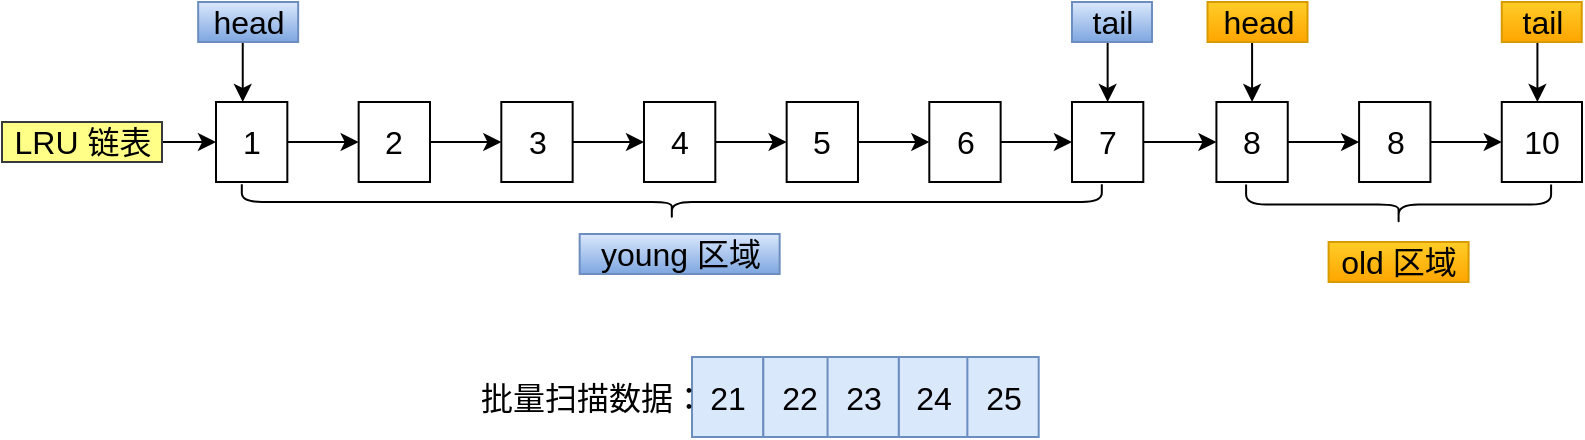 <mxfile version="17.2.1" type="github">
  <diagram id="0I4Yx42l0y2RoW9GGamC" name="Page-1">
    <mxGraphModel dx="1185" dy="475" grid="1" gridSize="10" guides="1" tooltips="1" connect="1" arrows="1" fold="1" page="1" pageScale="1" pageWidth="827" pageHeight="1169" math="0" shadow="0">
      <root>
        <mxCell id="0" />
        <mxCell id="1" parent="0" />
        <mxCell id="rhkpsvwqHkgdm5iYqyDg-1" value="1" style="rounded=0;whiteSpace=wrap;html=1;fontSize=16;" vertex="1" parent="1">
          <mxGeometry x="106.998" y="240" width="35.666" height="40" as="geometry" />
        </mxCell>
        <mxCell id="rhkpsvwqHkgdm5iYqyDg-2" value="" style="endArrow=classic;html=1;rounded=0;entryX=0;entryY=0;entryDx=0;entryDy=0;fontSize=16;" edge="1" parent="1">
          <mxGeometry width="50" height="50" relative="1" as="geometry">
            <mxPoint x="120.372" y="210" as="sourcePoint" />
            <mxPoint x="120.372" y="240" as="targetPoint" />
          </mxGeometry>
        </mxCell>
        <mxCell id="rhkpsvwqHkgdm5iYqyDg-3" value="head" style="text;html=1;align=center;verticalAlign=middle;resizable=0;points=[];autosize=1;strokeColor=#6c8ebf;fillColor=#dae8fc;fontSize=16;gradientColor=#7ea6e0;" vertex="1" parent="1">
          <mxGeometry x="98.081" y="190" width="50" height="20" as="geometry" />
        </mxCell>
        <mxCell id="rhkpsvwqHkgdm5iYqyDg-4" value="2" style="rounded=0;whiteSpace=wrap;html=1;fontSize=16;" vertex="1" parent="1">
          <mxGeometry x="178.33" y="240" width="35.666" height="40" as="geometry" />
        </mxCell>
        <mxCell id="rhkpsvwqHkgdm5iYqyDg-5" style="edgeStyle=orthogonalEdgeStyle;rounded=0;orthogonalLoop=1;jettySize=auto;html=1;entryX=0;entryY=0.5;entryDx=0;entryDy=0;fontSize=16;" edge="1" parent="1" source="rhkpsvwqHkgdm5iYqyDg-1" target="rhkpsvwqHkgdm5iYqyDg-4">
          <mxGeometry relative="1" as="geometry" />
        </mxCell>
        <mxCell id="rhkpsvwqHkgdm5iYqyDg-6" value="" style="shape=curlyBracket;whiteSpace=wrap;html=1;rounded=1;flipH=1;fontSize=16;rotation=90;" vertex="1" parent="1">
          <mxGeometry x="325.99" y="75" width="17.83" height="430" as="geometry" />
        </mxCell>
        <mxCell id="rhkpsvwqHkgdm5iYqyDg-7" value="young 区域" style="text;html=1;align=center;verticalAlign=middle;resizable=0;points=[];autosize=1;strokeColor=#6c8ebf;fillColor=#dae8fc;fontSize=16;gradientColor=#7ea6e0;" vertex="1" parent="1">
          <mxGeometry x="288.827" y="306" width="100" height="20" as="geometry" />
        </mxCell>
        <mxCell id="rhkpsvwqHkgdm5iYqyDg-8" value="old 区域" style="text;html=1;align=center;verticalAlign=middle;resizable=0;points=[];autosize=1;strokeColor=#d79b00;fillColor=#ffcd28;fontSize=16;gradientColor=#ffa500;" vertex="1" parent="1">
          <mxGeometry x="663.297" y="310" width="70" height="20" as="geometry" />
        </mxCell>
        <mxCell id="rhkpsvwqHkgdm5iYqyDg-9" style="edgeStyle=orthogonalEdgeStyle;rounded=0;orthogonalLoop=1;jettySize=auto;html=1;entryX=0;entryY=0.5;entryDx=0;entryDy=0;fontSize=16;" edge="1" parent="1" source="rhkpsvwqHkgdm5iYqyDg-10">
          <mxGeometry relative="1" as="geometry">
            <mxPoint x="320.993" y="260" as="targetPoint" />
          </mxGeometry>
        </mxCell>
        <mxCell id="rhkpsvwqHkgdm5iYqyDg-10" value="3" style="rounded=0;whiteSpace=wrap;html=1;fontSize=16;" vertex="1" parent="1">
          <mxGeometry x="249.661" y="240" width="35.666" height="40" as="geometry" />
        </mxCell>
        <mxCell id="rhkpsvwqHkgdm5iYqyDg-11" style="edgeStyle=orthogonalEdgeStyle;rounded=0;orthogonalLoop=1;jettySize=auto;html=1;entryX=0;entryY=0.5;entryDx=0;entryDy=0;fontSize=16;" edge="1" parent="1" source="rhkpsvwqHkgdm5iYqyDg-4" target="rhkpsvwqHkgdm5iYqyDg-10">
          <mxGeometry relative="1" as="geometry" />
        </mxCell>
        <mxCell id="rhkpsvwqHkgdm5iYqyDg-12" value="8" style="rounded=0;whiteSpace=wrap;html=1;fontSize=16;" vertex="1" parent="1">
          <mxGeometry x="607.212" y="240" width="35.666" height="40" as="geometry" />
        </mxCell>
        <mxCell id="rhkpsvwqHkgdm5iYqyDg-13" value="" style="endArrow=classic;html=1;rounded=0;entryX=0;entryY=0;entryDx=0;entryDy=0;fontSize=16;" edge="1" parent="1">
          <mxGeometry width="50" height="50" relative="1" as="geometry">
            <mxPoint x="552.822" y="210" as="sourcePoint" />
            <mxPoint x="552.822" y="240" as="targetPoint" />
          </mxGeometry>
        </mxCell>
        <mxCell id="rhkpsvwqHkgdm5iYqyDg-14" value="tail" style="text;html=1;align=center;verticalAlign=middle;resizable=0;points=[];autosize=1;strokeColor=#6c8ebf;fillColor=#dae8fc;fontSize=16;gradientColor=#7ea6e0;" vertex="1" parent="1">
          <mxGeometry x="534.989" y="190" width="40" height="20" as="geometry" />
        </mxCell>
        <mxCell id="rhkpsvwqHkgdm5iYqyDg-15" value="8" style="rounded=0;whiteSpace=wrap;html=1;fontSize=16;" vertex="1" parent="1">
          <mxGeometry x="678.544" y="240" width="35.666" height="40" as="geometry" />
        </mxCell>
        <mxCell id="rhkpsvwqHkgdm5iYqyDg-16" style="edgeStyle=orthogonalEdgeStyle;rounded=0;orthogonalLoop=1;jettySize=auto;html=1;entryX=0;entryY=0.5;entryDx=0;entryDy=0;fontSize=16;" edge="1" parent="1" source="rhkpsvwqHkgdm5iYqyDg-12" target="rhkpsvwqHkgdm5iYqyDg-15">
          <mxGeometry relative="1" as="geometry" />
        </mxCell>
        <mxCell id="rhkpsvwqHkgdm5iYqyDg-17" style="edgeStyle=orthogonalEdgeStyle;rounded=0;orthogonalLoop=1;jettySize=auto;html=1;entryX=0;entryY=0.5;entryDx=0;entryDy=0;fontSize=16;" edge="1" parent="1" target="rhkpsvwqHkgdm5iYqyDg-18">
          <mxGeometry relative="1" as="geometry">
            <mxPoint x="714.21" y="260" as="sourcePoint" />
          </mxGeometry>
        </mxCell>
        <mxCell id="rhkpsvwqHkgdm5iYqyDg-18" value="10" style="rounded=0;whiteSpace=wrap;html=1;fontSize=16;" vertex="1" parent="1">
          <mxGeometry x="749.876" y="240" width="40.124" height="40" as="geometry" />
        </mxCell>
        <mxCell id="rhkpsvwqHkgdm5iYqyDg-19" value="" style="endArrow=classic;html=1;rounded=0;entryX=0;entryY=0;entryDx=0;entryDy=0;fontSize=16;" edge="1" parent="1">
          <mxGeometry width="50" height="50" relative="1" as="geometry">
            <mxPoint x="625.045" y="210" as="sourcePoint" />
            <mxPoint x="625.045" y="240" as="targetPoint" />
          </mxGeometry>
        </mxCell>
        <mxCell id="rhkpsvwqHkgdm5iYqyDg-20" value="head" style="text;html=1;align=center;verticalAlign=middle;resizable=0;points=[];autosize=1;strokeColor=#d79b00;fillColor=#ffcd28;fontSize=16;gradientColor=#ffa500;" vertex="1" parent="1">
          <mxGeometry x="602.754" y="190" width="50" height="20" as="geometry" />
        </mxCell>
        <mxCell id="rhkpsvwqHkgdm5iYqyDg-21" value="" style="shape=curlyBracket;whiteSpace=wrap;html=1;rounded=1;flipH=1;fontSize=16;rotation=90;" vertex="1" parent="1">
          <mxGeometry x="688.27" y="215" width="20.06" height="152.5" as="geometry" />
        </mxCell>
        <mxCell id="rhkpsvwqHkgdm5iYqyDg-22" style="edgeStyle=orthogonalEdgeStyle;rounded=0;orthogonalLoop=1;jettySize=auto;html=1;entryX=0;entryY=0.5;entryDx=0;entryDy=0;fontSize=16;" edge="1" parent="1" source="rhkpsvwqHkgdm5iYqyDg-23" target="rhkpsvwqHkgdm5iYqyDg-1">
          <mxGeometry relative="1" as="geometry" />
        </mxCell>
        <mxCell id="rhkpsvwqHkgdm5iYqyDg-23" value="LRU 链表" style="text;html=1;align=center;verticalAlign=middle;resizable=0;points=[];autosize=1;strokeColor=#36393d;fillColor=#ffff88;fontSize=16;" vertex="1" parent="1">
          <mxGeometry y="250" width="80" height="20" as="geometry" />
        </mxCell>
        <mxCell id="rhkpsvwqHkgdm5iYqyDg-24" value="" style="endArrow=classic;html=1;rounded=0;entryX=0;entryY=0;entryDx=0;entryDy=0;fontSize=16;" edge="1" parent="1">
          <mxGeometry width="50" height="50" relative="1" as="geometry">
            <mxPoint x="767.709" y="210" as="sourcePoint" />
            <mxPoint x="767.709" y="240" as="targetPoint" />
          </mxGeometry>
        </mxCell>
        <mxCell id="rhkpsvwqHkgdm5iYqyDg-25" value="tail" style="text;html=1;align=center;verticalAlign=middle;resizable=0;points=[];autosize=1;strokeColor=#d79b00;fillColor=#ffcd28;fontSize=16;gradientColor=#ffa500;" vertex="1" parent="1">
          <mxGeometry x="749.876" y="190" width="40" height="20" as="geometry" />
        </mxCell>
        <mxCell id="rhkpsvwqHkgdm5iYqyDg-26" value="4" style="rounded=0;whiteSpace=wrap;html=1;fontSize=16;" vertex="1" parent="1">
          <mxGeometry x="320.993" y="240" width="35.666" height="40" as="geometry" />
        </mxCell>
        <mxCell id="rhkpsvwqHkgdm5iYqyDg-27" value="5" style="rounded=0;whiteSpace=wrap;html=1;fontSize=16;" vertex="1" parent="1">
          <mxGeometry x="392.325" y="240" width="35.666" height="40" as="geometry" />
        </mxCell>
        <mxCell id="rhkpsvwqHkgdm5iYqyDg-28" style="edgeStyle=orthogonalEdgeStyle;rounded=0;orthogonalLoop=1;jettySize=auto;html=1;entryX=0;entryY=0.5;entryDx=0;entryDy=0;fontSize=16;" edge="1" parent="1" source="rhkpsvwqHkgdm5iYqyDg-26" target="rhkpsvwqHkgdm5iYqyDg-27">
          <mxGeometry relative="1" as="geometry" />
        </mxCell>
        <mxCell id="rhkpsvwqHkgdm5iYqyDg-29" value="6" style="rounded=0;whiteSpace=wrap;html=1;fontSize=16;" vertex="1" parent="1">
          <mxGeometry x="463.657" y="240" width="35.666" height="40" as="geometry" />
        </mxCell>
        <mxCell id="rhkpsvwqHkgdm5iYqyDg-30" style="edgeStyle=orthogonalEdgeStyle;rounded=0;orthogonalLoop=1;jettySize=auto;html=1;fontSize=16;" edge="1" parent="1" source="rhkpsvwqHkgdm5iYqyDg-27" target="rhkpsvwqHkgdm5iYqyDg-29">
          <mxGeometry relative="1" as="geometry" />
        </mxCell>
        <mxCell id="rhkpsvwqHkgdm5iYqyDg-31" style="edgeStyle=orthogonalEdgeStyle;rounded=0;orthogonalLoop=1;jettySize=auto;html=1;entryX=0;entryY=0.5;entryDx=0;entryDy=0;fontSize=16;" edge="1" parent="1" source="rhkpsvwqHkgdm5iYqyDg-32" target="rhkpsvwqHkgdm5iYqyDg-12">
          <mxGeometry relative="1" as="geometry" />
        </mxCell>
        <mxCell id="rhkpsvwqHkgdm5iYqyDg-32" value="7" style="rounded=0;whiteSpace=wrap;html=1;fontSize=16;" vertex="1" parent="1">
          <mxGeometry x="534.989" y="240" width="35.666" height="40" as="geometry" />
        </mxCell>
        <mxCell id="rhkpsvwqHkgdm5iYqyDg-33" style="edgeStyle=orthogonalEdgeStyle;rounded=0;orthogonalLoop=1;jettySize=auto;html=1;fontSize=16;" edge="1" parent="1" source="rhkpsvwqHkgdm5iYqyDg-29" target="rhkpsvwqHkgdm5iYqyDg-32">
          <mxGeometry relative="1" as="geometry" />
        </mxCell>
        <mxCell id="rhkpsvwqHkgdm5iYqyDg-36" value="21" style="rounded=0;whiteSpace=wrap;html=1;fontSize=16;fillColor=#dae8fc;strokeColor=#6c8ebf;" vertex="1" parent="1">
          <mxGeometry x="344.998" y="367.5" width="35.666" height="40" as="geometry" />
        </mxCell>
        <mxCell id="rhkpsvwqHkgdm5iYqyDg-37" value="22" style="rounded=0;whiteSpace=wrap;html=1;fontSize=16;fillColor=#dae8fc;strokeColor=#6c8ebf;" vertex="1" parent="1">
          <mxGeometry x="380.668" y="367.5" width="35.666" height="40" as="geometry" />
        </mxCell>
        <mxCell id="rhkpsvwqHkgdm5iYqyDg-39" value="23" style="rounded=0;whiteSpace=wrap;html=1;fontSize=16;fillColor=#dae8fc;strokeColor=#6c8ebf;" vertex="1" parent="1">
          <mxGeometry x="412.768" y="367.5" width="35.666" height="40" as="geometry" />
        </mxCell>
        <mxCell id="rhkpsvwqHkgdm5iYqyDg-40" value="24" style="rounded=0;whiteSpace=wrap;html=1;fontSize=16;fillColor=#dae8fc;strokeColor=#6c8ebf;" vertex="1" parent="1">
          <mxGeometry x="448.438" y="367.5" width="35.666" height="40" as="geometry" />
        </mxCell>
        <mxCell id="rhkpsvwqHkgdm5iYqyDg-41" value="25" style="rounded=0;whiteSpace=wrap;html=1;fontSize=16;fillColor=#dae8fc;strokeColor=#6c8ebf;" vertex="1" parent="1">
          <mxGeometry x="482.678" y="367.5" width="35.666" height="40" as="geometry" />
        </mxCell>
        <mxCell id="rhkpsvwqHkgdm5iYqyDg-42" value="批量扫描数据：" style="text;html=1;align=center;verticalAlign=middle;resizable=0;points=[];autosize=1;fontSize=16;" vertex="1" parent="1">
          <mxGeometry x="230.0" y="377.5" width="130" height="20" as="geometry" />
        </mxCell>
      </root>
    </mxGraphModel>
  </diagram>
</mxfile>
